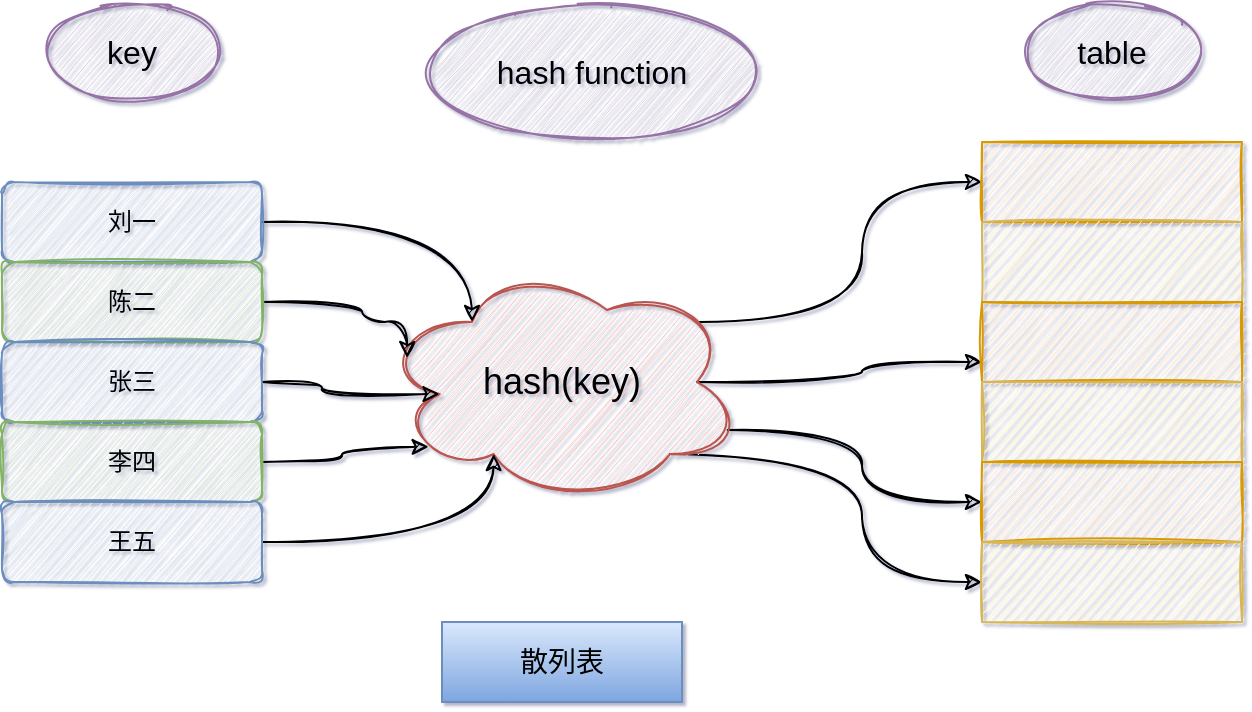 <mxfile version="13.7.9" type="device" pages="5"><diagram id="0labZE-Xxbq1f5hoGMUx" name="HashTable"><mxGraphModel dx="1422" dy="822" grid="1" gridSize="10" guides="1" tooltips="1" connect="1" arrows="1" fold="1" page="1" pageScale="1" pageWidth="1100" pageHeight="1700" math="0" shadow="1"><root><mxCell id="0"/><mxCell id="1" parent="0"/><mxCell id="xA1-h6cqUALZvZBokOQp-12" style="edgeStyle=orthogonalEdgeStyle;sketch=1;orthogonalLoop=1;jettySize=auto;html=1;exitX=0.88;exitY=0.25;exitDx=0;exitDy=0;exitPerimeter=0;entryX=0;entryY=0.5;entryDx=0;entryDy=0;jumpStyle=none;curved=1;" parent="1" source="xA1-h6cqUALZvZBokOQp-1" target="xA1-h6cqUALZvZBokOQp-6" edge="1"><mxGeometry relative="1" as="geometry"/></mxCell><mxCell id="xA1-h6cqUALZvZBokOQp-13" style="edgeStyle=orthogonalEdgeStyle;curved=1;sketch=1;jumpStyle=none;orthogonalLoop=1;jettySize=auto;html=1;exitX=0.875;exitY=0.5;exitDx=0;exitDy=0;exitPerimeter=0;entryX=0;entryY=0.75;entryDx=0;entryDy=0;" parent="1" source="xA1-h6cqUALZvZBokOQp-1" target="xA1-h6cqUALZvZBokOQp-8" edge="1"><mxGeometry relative="1" as="geometry"/></mxCell><mxCell id="xA1-h6cqUALZvZBokOQp-14" style="edgeStyle=orthogonalEdgeStyle;curved=1;sketch=1;jumpStyle=none;orthogonalLoop=1;jettySize=auto;html=1;exitX=0.96;exitY=0.7;exitDx=0;exitDy=0;exitPerimeter=0;" parent="1" source="xA1-h6cqUALZvZBokOQp-1" target="xA1-h6cqUALZvZBokOQp-10" edge="1"><mxGeometry relative="1" as="geometry"/></mxCell><mxCell id="xA1-h6cqUALZvZBokOQp-15" style="edgeStyle=orthogonalEdgeStyle;curved=1;sketch=1;jumpStyle=none;orthogonalLoop=1;jettySize=auto;html=1;exitX=0.8;exitY=0.8;exitDx=0;exitDy=0;exitPerimeter=0;entryX=0;entryY=0.5;entryDx=0;entryDy=0;" parent="1" source="xA1-h6cqUALZvZBokOQp-1" target="xA1-h6cqUALZvZBokOQp-11" edge="1"><mxGeometry relative="1" as="geometry"/></mxCell><mxCell id="xA1-h6cqUALZvZBokOQp-1" value="&lt;font style=&quot;font-size: 18px&quot;&gt;hash(key)&lt;/font&gt;" style="ellipse;shape=cloud;whiteSpace=wrap;html=1;sketch=1;fillColor=#f8cecc;strokeColor=#b85450;" parent="1" vertex="1"><mxGeometry x="480" y="330" width="180" height="120" as="geometry"/></mxCell><mxCell id="xA1-h6cqUALZvZBokOQp-2" value="&lt;font style=&quot;font-size: 16px&quot;&gt;hash function&lt;/font&gt;" style="ellipse;whiteSpace=wrap;html=1;sketch=1;fillColor=#e1d5e7;strokeColor=#9673a6;" parent="1" vertex="1"><mxGeometry x="500" y="200" width="170" height="70" as="geometry"/></mxCell><mxCell id="xA1-h6cqUALZvZBokOQp-3" value="&lt;font style=&quot;font-size: 16px&quot;&gt;key&lt;/font&gt;" style="ellipse;whiteSpace=wrap;html=1;sketch=1;fillColor=#e1d5e7;strokeColor=#9673a6;" parent="1" vertex="1"><mxGeometry x="310" y="200" width="90" height="50" as="geometry"/></mxCell><mxCell id="xA1-h6cqUALZvZBokOQp-4" value="&lt;font style=&quot;font-size: 16px&quot;&gt;table&lt;/font&gt;" style="ellipse;whiteSpace=wrap;html=1;sketch=1;fillColor=#e1d5e7;strokeColor=#9673a6;" parent="1" vertex="1"><mxGeometry x="800" y="200" width="90" height="50" as="geometry"/></mxCell><mxCell id="xA1-h6cqUALZvZBokOQp-6" value="" style="rounded=0;whiteSpace=wrap;html=1;sketch=1;fillColor=#ffe6cc;strokeColor=#d79b00;" parent="1" vertex="1"><mxGeometry x="780" y="270" width="130" height="40" as="geometry"/></mxCell><mxCell id="xA1-h6cqUALZvZBokOQp-7" value="" style="rounded=0;whiteSpace=wrap;html=1;sketch=1;fillColor=#fff2cc;strokeColor=#d6b656;" parent="1" vertex="1"><mxGeometry x="780" y="310" width="130" height="40" as="geometry"/></mxCell><mxCell id="xA1-h6cqUALZvZBokOQp-8" value="" style="rounded=0;whiteSpace=wrap;html=1;sketch=1;fillColor=#ffe6cc;strokeColor=#d79b00;" parent="1" vertex="1"><mxGeometry x="780" y="350" width="130" height="40" as="geometry"/></mxCell><mxCell id="xA1-h6cqUALZvZBokOQp-9" value="" style="rounded=0;whiteSpace=wrap;html=1;sketch=1;fillColor=#fff2cc;strokeColor=#d6b656;" parent="1" vertex="1"><mxGeometry x="780" y="390" width="130" height="40" as="geometry"/></mxCell><mxCell id="xA1-h6cqUALZvZBokOQp-10" value="" style="rounded=0;whiteSpace=wrap;html=1;sketch=1;fillColor=#ffe6cc;strokeColor=#d79b00;" parent="1" vertex="1"><mxGeometry x="780" y="430" width="130" height="40" as="geometry"/></mxCell><mxCell id="xA1-h6cqUALZvZBokOQp-11" value="" style="rounded=0;whiteSpace=wrap;html=1;sketch=1;fillColor=#fff2cc;strokeColor=#d6b656;" parent="1" vertex="1"><mxGeometry x="780" y="470" width="130" height="40" as="geometry"/></mxCell><mxCell id="xA1-h6cqUALZvZBokOQp-21" style="edgeStyle=orthogonalEdgeStyle;curved=1;sketch=1;jumpStyle=none;orthogonalLoop=1;jettySize=auto;html=1;exitX=1;exitY=0.5;exitDx=0;exitDy=0;entryX=0.25;entryY=0.25;entryDx=0;entryDy=0;entryPerimeter=0;" parent="1" source="xA1-h6cqUALZvZBokOQp-16" target="xA1-h6cqUALZvZBokOQp-1" edge="1"><mxGeometry relative="1" as="geometry"><Array as="points"><mxPoint x="525" y="310"/></Array></mxGeometry></mxCell><mxCell id="xA1-h6cqUALZvZBokOQp-16" value="刘一" style="rounded=1;whiteSpace=wrap;html=1;sketch=1;fillColor=#dae8fc;strokeColor=#6c8ebf;" parent="1" vertex="1"><mxGeometry x="290" y="290" width="130" height="40" as="geometry"/></mxCell><mxCell id="xA1-h6cqUALZvZBokOQp-22" style="edgeStyle=orthogonalEdgeStyle;curved=1;sketch=1;jumpStyle=none;orthogonalLoop=1;jettySize=auto;html=1;exitX=1;exitY=0.5;exitDx=0;exitDy=0;entryX=0.07;entryY=0.4;entryDx=0;entryDy=0;entryPerimeter=0;" parent="1" source="xA1-h6cqUALZvZBokOQp-17" target="xA1-h6cqUALZvZBokOQp-1" edge="1"><mxGeometry relative="1" as="geometry"><Array as="points"><mxPoint x="470" y="350"/><mxPoint x="470" y="360"/><mxPoint x="493" y="360"/></Array></mxGeometry></mxCell><mxCell id="xA1-h6cqUALZvZBokOQp-17" value="陈二" style="rounded=1;whiteSpace=wrap;html=1;sketch=1;fillColor=#d5e8d4;strokeColor=#82b366;" parent="1" vertex="1"><mxGeometry x="290" y="330" width="130" height="40" as="geometry"/></mxCell><mxCell id="xA1-h6cqUALZvZBokOQp-23" style="edgeStyle=orthogonalEdgeStyle;curved=1;sketch=1;jumpStyle=none;orthogonalLoop=1;jettySize=auto;html=1;exitX=1;exitY=0.5;exitDx=0;exitDy=0;entryX=0.16;entryY=0.55;entryDx=0;entryDy=0;entryPerimeter=0;" parent="1" source="xA1-h6cqUALZvZBokOQp-18" target="xA1-h6cqUALZvZBokOQp-1" edge="1"><mxGeometry relative="1" as="geometry"/></mxCell><mxCell id="xA1-h6cqUALZvZBokOQp-18" value="&lt;span&gt;张三&lt;/span&gt;" style="rounded=1;whiteSpace=wrap;html=1;sketch=1;fillColor=#dae8fc;strokeColor=#6c8ebf;" parent="1" vertex="1"><mxGeometry x="290" y="370" width="130" height="40" as="geometry"/></mxCell><mxCell id="xA1-h6cqUALZvZBokOQp-24" style="edgeStyle=orthogonalEdgeStyle;curved=1;sketch=1;jumpStyle=none;orthogonalLoop=1;jettySize=auto;html=1;exitX=1;exitY=0.5;exitDx=0;exitDy=0;entryX=0.13;entryY=0.77;entryDx=0;entryDy=0;entryPerimeter=0;" parent="1" source="xA1-h6cqUALZvZBokOQp-19" target="xA1-h6cqUALZvZBokOQp-1" edge="1"><mxGeometry relative="1" as="geometry"><Array as="points"><mxPoint x="460" y="430"/><mxPoint x="460" y="422"/></Array></mxGeometry></mxCell><mxCell id="xA1-h6cqUALZvZBokOQp-19" value="&lt;span&gt;李四&lt;/span&gt;" style="rounded=1;whiteSpace=wrap;html=1;sketch=1;fillColor=#d5e8d4;strokeColor=#82b366;" parent="1" vertex="1"><mxGeometry x="290" y="410" width="130" height="40" as="geometry"/></mxCell><mxCell id="xA1-h6cqUALZvZBokOQp-25" style="edgeStyle=orthogonalEdgeStyle;sketch=1;jumpStyle=none;orthogonalLoop=1;jettySize=auto;html=1;exitX=1;exitY=0.5;exitDx=0;exitDy=0;entryX=0.31;entryY=0.8;entryDx=0;entryDy=0;entryPerimeter=0;elbow=vertical;curved=1;" parent="1" source="xA1-h6cqUALZvZBokOQp-20" target="xA1-h6cqUALZvZBokOQp-1" edge="1"><mxGeometry relative="1" as="geometry"><Array as="points"><mxPoint x="536" y="470"/></Array></mxGeometry></mxCell><mxCell id="xA1-h6cqUALZvZBokOQp-20" value="王五" style="rounded=1;whiteSpace=wrap;html=1;sketch=1;fillColor=#dae8fc;strokeColor=#6c8ebf;" parent="1" vertex="1"><mxGeometry x="290" y="450" width="130" height="40" as="geometry"/></mxCell><mxCell id="Sxj6EowtCWMv8n9WyZFB-1" value="散列表" style="rounded=0;whiteSpace=wrap;html=1;fontSize=14;fillColor=#dae8fc;strokeColor=#6c8ebf;gradientColor=#7ea6e0;" vertex="1" parent="1"><mxGeometry x="510" y="510" width="120" height="40" as="geometry"/></mxCell></root></mxGraphModel></diagram><diagram id="tZb6OI8hHL-DUcfGnF3w" name="LinearProbing"><mxGraphModel dx="1422" dy="822" grid="1" gridSize="10" guides="1" tooltips="1" connect="1" arrows="1" fold="1" page="1" pageScale="1" pageWidth="1100" pageHeight="1700" math="0" shadow="1"><root><mxCell id="bJefHSfx_3lRIOebBCx4-0"/><mxCell id="bJefHSfx_3lRIOebBCx4-1" parent="bJefHSfx_3lRIOebBCx4-0"/><mxCell id="xAkdrCvDOPFiNd7EI1T8-16" style="edgeStyle=orthogonalEdgeStyle;curved=1;sketch=1;jumpStyle=none;orthogonalLoop=1;jettySize=auto;html=1;exitX=1;exitY=0.5;exitDx=0;exitDy=0;entryX=0.16;entryY=0.55;entryDx=0;entryDy=0;entryPerimeter=0;" parent="bJefHSfx_3lRIOebBCx4-1" source="xAkdrCvDOPFiNd7EI1T8-0" target="xAkdrCvDOPFiNd7EI1T8-1" edge="1"><mxGeometry relative="1" as="geometry"/></mxCell><mxCell id="xAkdrCvDOPFiNd7EI1T8-0" value="&lt;font style=&quot;font-size: 16px&quot;&gt;x&lt;/font&gt;" style="ellipse;whiteSpace=wrap;html=1;sketch=1;fillColor=#f8cecc;strokeColor=#b85450;" parent="bJefHSfx_3lRIOebBCx4-1" vertex="1"><mxGeometry x="150" y="230" width="80" height="50" as="geometry"/></mxCell><mxCell id="xAkdrCvDOPFiNd7EI1T8-26" style="edgeStyle=orthogonalEdgeStyle;curved=1;sketch=1;jumpStyle=none;orthogonalLoop=1;jettySize=auto;html=1;exitX=0.875;exitY=0.5;exitDx=0;exitDy=0;exitPerimeter=0;entryX=0;entryY=0.5;entryDx=0;entryDy=0;" parent="bJefHSfx_3lRIOebBCx4-1" source="xAkdrCvDOPFiNd7EI1T8-1" target="xAkdrCvDOPFiNd7EI1T8-23" edge="1"><mxGeometry relative="1" as="geometry"/></mxCell><mxCell id="xAkdrCvDOPFiNd7EI1T8-1" value="&lt;font style=&quot;font-size: 20px&quot;&gt;hash(key)&lt;/font&gt;" style="ellipse;shape=cloud;whiteSpace=wrap;html=1;sketch=1;fillColor=#e1d5e7;strokeColor=#9673a6;" parent="bJefHSfx_3lRIOebBCx4-1" vertex="1"><mxGeometry x="280" y="195" width="180" height="120" as="geometry"/></mxCell><mxCell id="xAkdrCvDOPFiNd7EI1T8-14" style="edgeStyle=orthogonalEdgeStyle;curved=1;sketch=1;jumpStyle=none;orthogonalLoop=1;jettySize=auto;html=1;exitX=1;exitY=0.5;exitDx=0;exitDy=0;entryX=1;entryY=0.5;entryDx=0;entryDy=0;" parent="bJefHSfx_3lRIOebBCx4-1" source="xAkdrCvDOPFiNd7EI1T8-2" target="xAkdrCvDOPFiNd7EI1T8-3" edge="1"><mxGeometry relative="1" as="geometry"><Array as="points"><mxPoint x="700" y="135"/><mxPoint x="700" y="165"/></Array></mxGeometry></mxCell><mxCell id="xAkdrCvDOPFiNd7EI1T8-2" value="" style="rounded=0;whiteSpace=wrap;html=1;sketch=1;fillColor=#d80073;strokeColor=#A50040;fontColor=#ffffff;" parent="bJefHSfx_3lRIOebBCx4-1" vertex="1"><mxGeometry x="560" y="120" width="120" height="30" as="geometry"/></mxCell><mxCell id="xAkdrCvDOPFiNd7EI1T8-15" style="edgeStyle=orthogonalEdgeStyle;curved=1;sketch=1;jumpStyle=none;orthogonalLoop=1;jettySize=auto;html=1;exitX=1;exitY=0.5;exitDx=0;exitDy=0;entryX=1;entryY=0.5;entryDx=0;entryDy=0;" parent="bJefHSfx_3lRIOebBCx4-1" source="xAkdrCvDOPFiNd7EI1T8-3" target="xAkdrCvDOPFiNd7EI1T8-5" edge="1"><mxGeometry relative="1" as="geometry"><Array as="points"><mxPoint x="700" y="165"/><mxPoint x="700" y="195"/></Array></mxGeometry></mxCell><mxCell id="xAkdrCvDOPFiNd7EI1T8-3" value="" style="rounded=0;whiteSpace=wrap;html=1;sketch=1;fillColor=#d80073;strokeColor=#A50040;fontColor=#ffffff;" parent="bJefHSfx_3lRIOebBCx4-1" vertex="1"><mxGeometry x="560" y="150" width="120" height="30" as="geometry"/></mxCell><mxCell id="xAkdrCvDOPFiNd7EI1T8-4" value="" style="rounded=0;whiteSpace=wrap;html=1;sketch=1;strokeColor=#d6b656;fillColor=#fff2cc;" parent="bJefHSfx_3lRIOebBCx4-1" vertex="1"><mxGeometry x="560" y="270" width="120" height="30" as="geometry"/></mxCell><mxCell id="xAkdrCvDOPFiNd7EI1T8-5" value="&lt;font style=&quot;font-size: 16px&quot;&gt;x&lt;/font&gt;" style="rounded=0;whiteSpace=wrap;html=1;sketch=1;strokeColor=#d6b656;fillColor=#fff2cc;" parent="bJefHSfx_3lRIOebBCx4-1" vertex="1"><mxGeometry x="560" y="180" width="120" height="30" as="geometry"/></mxCell><mxCell id="xAkdrCvDOPFiNd7EI1T8-6" value="" style="rounded=0;whiteSpace=wrap;html=1;sketch=1;strokeColor=#d6b656;fillColor=#fff2cc;" parent="bJefHSfx_3lRIOebBCx4-1" vertex="1"><mxGeometry x="560" y="210" width="120" height="30" as="geometry"/></mxCell><mxCell id="xAkdrCvDOPFiNd7EI1T8-7" value="" style="rounded=0;whiteSpace=wrap;html=1;sketch=1;fillColor=#d80073;strokeColor=#A50040;fontColor=#ffffff;" parent="bJefHSfx_3lRIOebBCx4-1" vertex="1"><mxGeometry x="560" y="240" width="120" height="30" as="geometry"/></mxCell><mxCell id="xAkdrCvDOPFiNd7EI1T8-8" value="" style="rounded=0;whiteSpace=wrap;html=1;sketch=1;strokeColor=#d6b656;fillColor=#fff2cc;" parent="bJefHSfx_3lRIOebBCx4-1" vertex="1"><mxGeometry x="560" y="300" width="120" height="30" as="geometry"/></mxCell><mxCell id="xAkdrCvDOPFiNd7EI1T8-12" style="edgeStyle=orthogonalEdgeStyle;curved=1;sketch=1;jumpStyle=none;orthogonalLoop=1;jettySize=auto;html=1;exitX=1;exitY=0.5;exitDx=0;exitDy=0;entryX=1;entryY=0.5;entryDx=0;entryDy=0;" parent="bJefHSfx_3lRIOebBCx4-1" source="xAkdrCvDOPFiNd7EI1T8-9" target="xAkdrCvDOPFiNd7EI1T8-10" edge="1"><mxGeometry relative="1" as="geometry"><mxPoint x="700" y="380" as="targetPoint"/><Array as="points"><mxPoint x="710" y="345"/><mxPoint x="710" y="375"/></Array></mxGeometry></mxCell><mxCell id="xAkdrCvDOPFiNd7EI1T8-9" value="" style="rounded=0;whiteSpace=wrap;html=1;sketch=1;fillColor=#d80073;strokeColor=#A50040;fontColor=#ffffff;" parent="bJefHSfx_3lRIOebBCx4-1" vertex="1"><mxGeometry x="560" y="330" width="120" height="30" as="geometry"/></mxCell><mxCell id="xAkdrCvDOPFiNd7EI1T8-13" style="edgeStyle=orthogonalEdgeStyle;curved=1;sketch=1;jumpStyle=none;orthogonalLoop=1;jettySize=auto;html=1;exitX=1;exitY=0.75;exitDx=0;exitDy=0;entryX=1;entryY=0.25;entryDx=0;entryDy=0;" parent="bJefHSfx_3lRIOebBCx4-1" source="xAkdrCvDOPFiNd7EI1T8-10" target="xAkdrCvDOPFiNd7EI1T8-2" edge="1"><mxGeometry relative="1" as="geometry"><Array as="points"><mxPoint x="750" y="383"/><mxPoint x="750" y="128"/></Array></mxGeometry></mxCell><mxCell id="xAkdrCvDOPFiNd7EI1T8-10" value="" style="rounded=0;whiteSpace=wrap;html=1;sketch=1;fillColor=#d80073;strokeColor=#A50040;fontColor=#ffffff;" parent="bJefHSfx_3lRIOebBCx4-1" vertex="1"><mxGeometry x="560" y="360" width="120" height="30" as="geometry"/></mxCell><mxCell id="xAkdrCvDOPFiNd7EI1T8-17" value="0" style="rounded=0;whiteSpace=wrap;html=1;sketch=1;fillColor=#f5f5f5;strokeColor=#666666;fontColor=#333333;" parent="bJefHSfx_3lRIOebBCx4-1" vertex="1"><mxGeometry x="530" y="120" width="30" height="30" as="geometry"/></mxCell><mxCell id="xAkdrCvDOPFiNd7EI1T8-18" value="1" style="rounded=0;whiteSpace=wrap;html=1;sketch=1;fillColor=#f5f5f5;strokeColor=#666666;fontColor=#333333;" parent="bJefHSfx_3lRIOebBCx4-1" vertex="1"><mxGeometry x="530" y="150" width="30" height="30" as="geometry"/></mxCell><mxCell id="xAkdrCvDOPFiNd7EI1T8-19" value="3" style="rounded=0;whiteSpace=wrap;html=1;sketch=1;fillColor=#f5f5f5;strokeColor=#666666;fontColor=#333333;" parent="bJefHSfx_3lRIOebBCx4-1" vertex="1"><mxGeometry x="530" y="210" width="30" height="30" as="geometry"/></mxCell><mxCell id="xAkdrCvDOPFiNd7EI1T8-20" value="2" style="rounded=0;whiteSpace=wrap;html=1;sketch=1;fillColor=#f5f5f5;strokeColor=#666666;fontColor=#333333;" parent="bJefHSfx_3lRIOebBCx4-1" vertex="1"><mxGeometry x="530" y="180" width="30" height="30" as="geometry"/></mxCell><mxCell id="xAkdrCvDOPFiNd7EI1T8-21" value="4" style="rounded=0;whiteSpace=wrap;html=1;sketch=1;fillColor=#f5f5f5;strokeColor=#666666;fontColor=#333333;" parent="bJefHSfx_3lRIOebBCx4-1" vertex="1"><mxGeometry x="530" y="240" width="30" height="30" as="geometry"/></mxCell><mxCell id="xAkdrCvDOPFiNd7EI1T8-22" value="5" style="rounded=0;whiteSpace=wrap;html=1;sketch=1;fillColor=#f5f5f5;strokeColor=#666666;fontColor=#333333;" parent="bJefHSfx_3lRIOebBCx4-1" vertex="1"><mxGeometry x="530" y="270" width="30" height="30" as="geometry"/></mxCell><mxCell id="xAkdrCvDOPFiNd7EI1T8-23" value="7" style="rounded=0;whiteSpace=wrap;html=1;sketch=1;fillColor=#f5f5f5;strokeColor=#666666;fontColor=#333333;" parent="bJefHSfx_3lRIOebBCx4-1" vertex="1"><mxGeometry x="530" y="330" width="30" height="30" as="geometry"/></mxCell><mxCell id="xAkdrCvDOPFiNd7EI1T8-24" value="6" style="rounded=0;whiteSpace=wrap;html=1;sketch=1;fillColor=#f5f5f5;strokeColor=#666666;fontColor=#333333;" parent="bJefHSfx_3lRIOebBCx4-1" vertex="1"><mxGeometry x="530" y="300" width="30" height="30" as="geometry"/></mxCell><mxCell id="xAkdrCvDOPFiNd7EI1T8-25" value="8" style="rounded=0;whiteSpace=wrap;html=1;sketch=1;fillColor=#f5f5f5;strokeColor=#666666;fontColor=#333333;" parent="bJefHSfx_3lRIOebBCx4-1" vertex="1"><mxGeometry x="530" y="360" width="30" height="30" as="geometry"/></mxCell><mxCell id="zfKHQgbVBXwmBCSM93-i-0" value="线性探查法" style="rounded=0;whiteSpace=wrap;html=1;fontSize=14;fillColor=#dae8fc;strokeColor=#6c8ebf;gradientColor=#7ea6e0;" vertex="1" parent="bJefHSfx_3lRIOebBCx4-1"><mxGeometry x="490" y="400" width="120" height="40" as="geometry"/></mxCell></root></mxGraphModel></diagram><diagram id="YBpTLK1f83ic_jL24gfP" name="LinkedListMethod"><mxGraphModel dx="1422" dy="822" grid="1" gridSize="10" guides="1" tooltips="1" connect="1" arrows="1" fold="1" page="1" pageScale="1" pageWidth="1100" pageHeight="1700" math="0" shadow="1"><root><mxCell id="-sZiSZaJjtf_qP_fDtAy-0"/><mxCell id="-sZiSZaJjtf_qP_fDtAy-1" parent="-sZiSZaJjtf_qP_fDtAy-0"/><mxCell id="OqDQzikgAOEgqxeKUZul-26" style="edgeStyle=orthogonalEdgeStyle;curved=1;sketch=1;jumpStyle=none;orthogonalLoop=1;jettySize=auto;html=1;exitX=0.88;exitY=0.25;exitDx=0;exitDy=0;exitPerimeter=0;entryX=0;entryY=0.5;entryDx=0;entryDy=0;" parent="-sZiSZaJjtf_qP_fDtAy-1" source="OqDQzikgAOEgqxeKUZul-3" target="OqDQzikgAOEgqxeKUZul-5" edge="1"><mxGeometry relative="1" as="geometry"><mxPoint x="530" y="165" as="targetPoint"/></mxGeometry></mxCell><mxCell id="OqDQzikgAOEgqxeKUZul-27" style="edgeStyle=orthogonalEdgeStyle;curved=1;sketch=1;jumpStyle=none;orthogonalLoop=1;jettySize=auto;html=1;exitX=0.875;exitY=0.5;exitDx=0;exitDy=0;exitPerimeter=0;" parent="-sZiSZaJjtf_qP_fDtAy-1" source="OqDQzikgAOEgqxeKUZul-3" target="OqDQzikgAOEgqxeKUZul-11" edge="1"><mxGeometry relative="1" as="geometry"><mxPoint x="530" y="255" as="targetPoint"/></mxGeometry></mxCell><mxCell id="OqDQzikgAOEgqxeKUZul-28" style="edgeStyle=orthogonalEdgeStyle;curved=1;sketch=1;jumpStyle=none;orthogonalLoop=1;jettySize=auto;html=1;exitX=0.96;exitY=0.7;exitDx=0;exitDy=0;exitPerimeter=0;entryX=0;entryY=0.5;entryDx=0;entryDy=0;" parent="-sZiSZaJjtf_qP_fDtAy-1" source="OqDQzikgAOEgqxeKUZul-3" target="OqDQzikgAOEgqxeKUZul-12" edge="1"><mxGeometry relative="1" as="geometry"><mxPoint x="530" y="315" as="targetPoint"/></mxGeometry></mxCell><mxCell id="OqDQzikgAOEgqxeKUZul-29" style="edgeStyle=orthogonalEdgeStyle;curved=1;sketch=1;jumpStyle=none;orthogonalLoop=1;jettySize=auto;html=1;exitX=0.8;exitY=0.8;exitDx=0;exitDy=0;exitPerimeter=0;entryX=0;entryY=0.5;entryDx=0;entryDy=0;" parent="-sZiSZaJjtf_qP_fDtAy-1" source="OqDQzikgAOEgqxeKUZul-3" target="OqDQzikgAOEgqxeKUZul-16" edge="1"><mxGeometry relative="1" as="geometry"><mxPoint x="530" y="375" as="targetPoint"/></mxGeometry></mxCell><mxCell id="OqDQzikgAOEgqxeKUZul-3" value="&lt;font style=&quot;font-size: 20px&quot;&gt;hash(key)&lt;/font&gt;" style="ellipse;shape=cloud;whiteSpace=wrap;html=1;sketch=1;fillColor=#e1d5e7;strokeColor=#9673a6;" parent="-sZiSZaJjtf_qP_fDtAy-1" vertex="1"><mxGeometry x="310" y="195" width="180" height="120" as="geometry"/></mxCell><mxCell id="OqDQzikgAOEgqxeKUZul-36" style="edgeStyle=orthogonalEdgeStyle;curved=1;sketch=1;jumpStyle=none;orthogonalLoop=1;jettySize=auto;html=1;exitX=1;exitY=0.5;exitDx=0;exitDy=0;entryX=0;entryY=0.5;entryDx=0;entryDy=0;" parent="-sZiSZaJjtf_qP_fDtAy-1" source="OqDQzikgAOEgqxeKUZul-5" target="OqDQzikgAOEgqxeKUZul-30" edge="1"><mxGeometry relative="1" as="geometry"/></mxCell><mxCell id="OqDQzikgAOEgqxeKUZul-5" value="" style="rounded=0;whiteSpace=wrap;html=1;sketch=1;fillColor=#fff2cc;strokeColor=#d6b656;" parent="-sZiSZaJjtf_qP_fDtAy-1" vertex="1"><mxGeometry x="560" y="120" width="120" height="30" as="geometry"/></mxCell><mxCell id="OqDQzikgAOEgqxeKUZul-7" value="" style="rounded=0;whiteSpace=wrap;html=1;sketch=1;fillColor=#fff2cc;strokeColor=#d6b656;" parent="-sZiSZaJjtf_qP_fDtAy-1" vertex="1"><mxGeometry x="560" y="150" width="120" height="30" as="geometry"/></mxCell><mxCell id="OqDQzikgAOEgqxeKUZul-8" value="" style="rounded=0;whiteSpace=wrap;html=1;sketch=1;strokeColor=#d6b656;fillColor=#fff2cc;" parent="-sZiSZaJjtf_qP_fDtAy-1" vertex="1"><mxGeometry x="560" y="270" width="120" height="30" as="geometry"/></mxCell><mxCell id="OqDQzikgAOEgqxeKUZul-9" value="" style="rounded=0;whiteSpace=wrap;html=1;sketch=1;strokeColor=#d6b656;fillColor=#fff2cc;" parent="-sZiSZaJjtf_qP_fDtAy-1" vertex="1"><mxGeometry x="560" y="180" width="120" height="30" as="geometry"/></mxCell><mxCell id="OqDQzikgAOEgqxeKUZul-10" value="" style="rounded=0;whiteSpace=wrap;html=1;sketch=1;strokeColor=#d6b656;fillColor=#fff2cc;" parent="-sZiSZaJjtf_qP_fDtAy-1" vertex="1"><mxGeometry x="560" y="210" width="120" height="30" as="geometry"/></mxCell><mxCell id="OqDQzikgAOEgqxeKUZul-11" value="" style="rounded=0;whiteSpace=wrap;html=1;sketch=1;fillColor=#fff2cc;strokeColor=#d6b656;" parent="-sZiSZaJjtf_qP_fDtAy-1" vertex="1"><mxGeometry x="560" y="240" width="120" height="30" as="geometry"/></mxCell><mxCell id="OqDQzikgAOEgqxeKUZul-12" value="" style="rounded=0;whiteSpace=wrap;html=1;sketch=1;strokeColor=#d6b656;fillColor=#fff2cc;" parent="-sZiSZaJjtf_qP_fDtAy-1" vertex="1"><mxGeometry x="560" y="300" width="120" height="30" as="geometry"/></mxCell><mxCell id="OqDQzikgAOEgqxeKUZul-14" value="" style="rounded=0;whiteSpace=wrap;html=1;sketch=1;fillColor=#fff2cc;strokeColor=#d6b656;" parent="-sZiSZaJjtf_qP_fDtAy-1" vertex="1"><mxGeometry x="560" y="330" width="120" height="30" as="geometry"/></mxCell><mxCell id="OqDQzikgAOEgqxeKUZul-16" value="" style="rounded=0;whiteSpace=wrap;html=1;sketch=1;fillColor=#fff2cc;strokeColor=#d6b656;" parent="-sZiSZaJjtf_qP_fDtAy-1" vertex="1"><mxGeometry x="560" y="360" width="120" height="30" as="geometry"/></mxCell><mxCell id="OqDQzikgAOEgqxeKUZul-30" value="" style="rounded=0;whiteSpace=wrap;html=1;sketch=1;fillColor=#dae8fc;strokeColor=#6c8ebf;" parent="-sZiSZaJjtf_qP_fDtAy-1" vertex="1"><mxGeometry x="730" y="120" width="30" height="30" as="geometry"/></mxCell><mxCell id="OqDQzikgAOEgqxeKUZul-37" style="edgeStyle=orthogonalEdgeStyle;curved=1;sketch=1;jumpStyle=none;orthogonalLoop=1;jettySize=auto;html=1;exitX=1;exitY=0.5;exitDx=0;exitDy=0;entryX=0;entryY=0.5;entryDx=0;entryDy=0;" parent="-sZiSZaJjtf_qP_fDtAy-1" source="OqDQzikgAOEgqxeKUZul-31" target="OqDQzikgAOEgqxeKUZul-32" edge="1"><mxGeometry relative="1" as="geometry"/></mxCell><mxCell id="OqDQzikgAOEgqxeKUZul-31" value="" style="rounded=0;whiteSpace=wrap;html=1;sketch=1;fillColor=#d5e8d4;strokeColor=#82b366;" parent="-sZiSZaJjtf_qP_fDtAy-1" vertex="1"><mxGeometry x="760" y="120" width="30" height="30" as="geometry"/></mxCell><mxCell id="OqDQzikgAOEgqxeKUZul-32" value="" style="rounded=0;whiteSpace=wrap;html=1;sketch=1;fontStyle=1;fillColor=#dae8fc;strokeColor=#6c8ebf;" parent="-sZiSZaJjtf_qP_fDtAy-1" vertex="1"><mxGeometry x="820" y="120" width="30" height="30" as="geometry"/></mxCell><mxCell id="OqDQzikgAOEgqxeKUZul-38" style="edgeStyle=orthogonalEdgeStyle;curved=1;sketch=1;jumpStyle=none;orthogonalLoop=1;jettySize=auto;html=1;exitX=1;exitY=0.5;exitDx=0;exitDy=0;entryX=0;entryY=0.5;entryDx=0;entryDy=0;" parent="-sZiSZaJjtf_qP_fDtAy-1" source="OqDQzikgAOEgqxeKUZul-33" target="OqDQzikgAOEgqxeKUZul-34" edge="1"><mxGeometry relative="1" as="geometry"/></mxCell><mxCell id="OqDQzikgAOEgqxeKUZul-33" value="" style="rounded=0;whiteSpace=wrap;html=1;sketch=1;fontStyle=1;fillColor=#d5e8d4;strokeColor=#82b366;" parent="-sZiSZaJjtf_qP_fDtAy-1" vertex="1"><mxGeometry x="850" y="120" width="30" height="30" as="geometry"/></mxCell><mxCell id="OqDQzikgAOEgqxeKUZul-34" value="" style="rounded=0;whiteSpace=wrap;html=1;sketch=1;fontStyle=1;fillColor=#dae8fc;strokeColor=#6c8ebf;" parent="-sZiSZaJjtf_qP_fDtAy-1" vertex="1"><mxGeometry x="910" y="120" width="30" height="30" as="geometry"/></mxCell><mxCell id="OqDQzikgAOEgqxeKUZul-35" value="" style="rounded=0;whiteSpace=wrap;html=1;sketch=1;fontStyle=1;fillColor=#d5e8d4;strokeColor=#82b366;" parent="-sZiSZaJjtf_qP_fDtAy-1" vertex="1"><mxGeometry x="940" y="120" width="30" height="30" as="geometry"/></mxCell><mxCell id="OqDQzikgAOEgqxeKUZul-39" style="edgeStyle=orthogonalEdgeStyle;curved=1;sketch=1;jumpStyle=none;orthogonalLoop=1;jettySize=auto;html=1;exitX=1;exitY=0.5;exitDx=0;exitDy=0;entryX=0;entryY=0.5;entryDx=0;entryDy=0;" parent="-sZiSZaJjtf_qP_fDtAy-1" source="OqDQzikgAOEgqxeKUZul-9" target="OqDQzikgAOEgqxeKUZul-40" edge="1"><mxGeometry relative="1" as="geometry"><mxPoint x="680" y="195" as="sourcePoint"/></mxGeometry></mxCell><mxCell id="OqDQzikgAOEgqxeKUZul-40" value="" style="rounded=0;whiteSpace=wrap;html=1;sketch=1;fillColor=#dae8fc;strokeColor=#6c8ebf;" parent="-sZiSZaJjtf_qP_fDtAy-1" vertex="1"><mxGeometry x="730" y="180" width="30" height="30" as="geometry"/></mxCell><mxCell id="OqDQzikgAOEgqxeKUZul-41" style="edgeStyle=orthogonalEdgeStyle;curved=1;sketch=1;jumpStyle=none;orthogonalLoop=1;jettySize=auto;html=1;exitX=1;exitY=0.5;exitDx=0;exitDy=0;entryX=0;entryY=0.5;entryDx=0;entryDy=0;" parent="-sZiSZaJjtf_qP_fDtAy-1" source="OqDQzikgAOEgqxeKUZul-42" target="OqDQzikgAOEgqxeKUZul-43" edge="1"><mxGeometry relative="1" as="geometry"/></mxCell><mxCell id="OqDQzikgAOEgqxeKUZul-42" value="" style="rounded=0;whiteSpace=wrap;html=1;sketch=1;fillColor=#d5e8d4;strokeColor=#82b366;" parent="-sZiSZaJjtf_qP_fDtAy-1" vertex="1"><mxGeometry x="760" y="180" width="30" height="30" as="geometry"/></mxCell><mxCell id="OqDQzikgAOEgqxeKUZul-43" value="" style="rounded=0;whiteSpace=wrap;html=1;sketch=1;fontStyle=1;fillColor=#dae8fc;strokeColor=#6c8ebf;" parent="-sZiSZaJjtf_qP_fDtAy-1" vertex="1"><mxGeometry x="820" y="180" width="30" height="30" as="geometry"/></mxCell><mxCell id="OqDQzikgAOEgqxeKUZul-44" value="" style="rounded=0;whiteSpace=wrap;html=1;sketch=1;fontStyle=1;fillColor=#d5e8d4;strokeColor=#82b366;" parent="-sZiSZaJjtf_qP_fDtAy-1" vertex="1"><mxGeometry x="850" y="180" width="30" height="30" as="geometry"/></mxCell><mxCell id="OqDQzikgAOEgqxeKUZul-45" style="edgeStyle=orthogonalEdgeStyle;curved=1;sketch=1;jumpStyle=none;orthogonalLoop=1;jettySize=auto;html=1;exitX=1;exitY=0.5;exitDx=0;exitDy=0;entryX=0;entryY=0.5;entryDx=0;entryDy=0;" parent="-sZiSZaJjtf_qP_fDtAy-1" target="OqDQzikgAOEgqxeKUZul-46" edge="1"><mxGeometry relative="1" as="geometry"><mxPoint x="680" y="315" as="sourcePoint"/></mxGeometry></mxCell><mxCell id="OqDQzikgAOEgqxeKUZul-46" value="" style="rounded=0;whiteSpace=wrap;html=1;sketch=1;fillColor=#dae8fc;strokeColor=#6c8ebf;" parent="-sZiSZaJjtf_qP_fDtAy-1" vertex="1"><mxGeometry x="730" y="300" width="30" height="30" as="geometry"/></mxCell><mxCell id="OqDQzikgAOEgqxeKUZul-47" style="edgeStyle=orthogonalEdgeStyle;curved=1;sketch=1;jumpStyle=none;orthogonalLoop=1;jettySize=auto;html=1;exitX=1;exitY=0.5;exitDx=0;exitDy=0;entryX=0;entryY=0.5;entryDx=0;entryDy=0;" parent="-sZiSZaJjtf_qP_fDtAy-1" source="OqDQzikgAOEgqxeKUZul-48" target="OqDQzikgAOEgqxeKUZul-49" edge="1"><mxGeometry relative="1" as="geometry"/></mxCell><mxCell id="OqDQzikgAOEgqxeKUZul-48" value="" style="rounded=0;whiteSpace=wrap;html=1;sketch=1;fillColor=#d5e8d4;strokeColor=#82b366;" parent="-sZiSZaJjtf_qP_fDtAy-1" vertex="1"><mxGeometry x="760" y="300" width="30" height="30" as="geometry"/></mxCell><mxCell id="OqDQzikgAOEgqxeKUZul-49" value="" style="rounded=0;whiteSpace=wrap;html=1;sketch=1;fontStyle=1;fillColor=#dae8fc;strokeColor=#6c8ebf;" parent="-sZiSZaJjtf_qP_fDtAy-1" vertex="1"><mxGeometry x="820" y="300" width="30" height="30" as="geometry"/></mxCell><mxCell id="OqDQzikgAOEgqxeKUZul-50" value="" style="rounded=0;whiteSpace=wrap;html=1;sketch=1;fontStyle=1;fillColor=#d5e8d4;strokeColor=#82b366;" parent="-sZiSZaJjtf_qP_fDtAy-1" vertex="1"><mxGeometry x="850" y="300" width="30" height="30" as="geometry"/></mxCell><mxCell id="OqDQzikgAOEgqxeKUZul-51" style="edgeStyle=orthogonalEdgeStyle;curved=1;sketch=1;jumpStyle=none;orthogonalLoop=1;jettySize=auto;html=1;exitX=1;exitY=0.5;exitDx=0;exitDy=0;entryX=0;entryY=0.5;entryDx=0;entryDy=0;" parent="-sZiSZaJjtf_qP_fDtAy-1" target="OqDQzikgAOEgqxeKUZul-52" edge="1"><mxGeometry relative="1" as="geometry"><mxPoint x="680" y="255" as="sourcePoint"/></mxGeometry></mxCell><mxCell id="OqDQzikgAOEgqxeKUZul-52" value="" style="rounded=0;whiteSpace=wrap;html=1;sketch=1;fillColor=#dae8fc;strokeColor=#6c8ebf;" parent="-sZiSZaJjtf_qP_fDtAy-1" vertex="1"><mxGeometry x="730" y="240" width="30" height="30" as="geometry"/></mxCell><mxCell id="OqDQzikgAOEgqxeKUZul-53" value="" style="rounded=0;whiteSpace=wrap;html=1;sketch=1;fillColor=#d5e8d4;strokeColor=#82b366;" parent="-sZiSZaJjtf_qP_fDtAy-1" vertex="1"><mxGeometry x="760" y="240" width="30" height="30" as="geometry"/></mxCell><mxCell id="OqDQzikgAOEgqxeKUZul-54" value="&lt;font style=&quot;font-size: 16px&quot; face=&quot;Tahoma&quot;&gt;桶（bucket）or 槽（slot）&lt;/font&gt;" style="text;html=1;strokeColor=none;fillColor=none;align=center;verticalAlign=middle;whiteSpace=wrap;rounded=0;sketch=1;fontStyle=1" parent="-sZiSZaJjtf_qP_fDtAy-1" vertex="1"><mxGeometry x="530" y="400" width="230" height="40" as="geometry"/></mxCell><mxCell id="fMcEBYsVYr2H1ZVmPgsR-0" value="链表法" style="rounded=0;whiteSpace=wrap;html=1;fontSize=14;fillColor=#dae8fc;strokeColor=#6c8ebf;gradientColor=#7ea6e0;" vertex="1" parent="-sZiSZaJjtf_qP_fDtAy-1"><mxGeometry x="570" y="440" width="120" height="40" as="geometry"/></mxCell></root></mxGraphModel></diagram><diagram id="2WSsJD--b9QVsaCbZB8K" name="BasicDynamicExpansion"><mxGraphModel dx="1422" dy="822" grid="1" gridSize="10" guides="1" tooltips="1" connect="1" arrows="1" fold="1" page="1" pageScale="1" pageWidth="1100" pageHeight="1700" math="0" shadow="0"><root><mxCell id="dhBJi9niIKFs636EpocT-0"/><mxCell id="dhBJi9niIKFs636EpocT-1" parent="dhBJi9niIKFs636EpocT-0"/><mxCell id="RFZ7ANqaUMFwEWUkvmMa-2" value="" style="rounded=0;whiteSpace=wrap;html=1;strokeColor=#d6b656;fillColor=#fff2cc;sketch=1;shadow=1;" parent="dhBJi9niIKFs636EpocT-1" vertex="1"><mxGeometry x="220" y="420" width="120" height="30" as="geometry"/></mxCell><mxCell id="RFZ7ANqaUMFwEWUkvmMa-27" style="edgeStyle=orthogonalEdgeStyle;orthogonalLoop=1;jettySize=auto;html=1;exitX=1;exitY=0.5;exitDx=0;exitDy=0;entryX=0;entryY=0.5;entryDx=0;entryDy=0;curved=1;sketch=1;shadow=1;" parent="dhBJi9niIKFs636EpocT-1" source="RFZ7ANqaUMFwEWUkvmMa-4" target="RFZ7ANqaUMFwEWUkvmMa-16" edge="1"><mxGeometry relative="1" as="geometry"/></mxCell><mxCell id="RFZ7ANqaUMFwEWUkvmMa-4" value="21" style="rounded=0;whiteSpace=wrap;html=1;strokeColor=#d6b656;fillColor=#fff2cc;sketch=1;shadow=1;" parent="dhBJi9niIKFs636EpocT-1" vertex="1"><mxGeometry x="220" y="360" width="120" height="30" as="geometry"/></mxCell><mxCell id="RFZ7ANqaUMFwEWUkvmMa-5" value="" style="rounded=0;whiteSpace=wrap;html=1;fillColor=#fff2cc;strokeColor=#d6b656;sketch=1;shadow=1;" parent="dhBJi9niIKFs636EpocT-1" vertex="1"><mxGeometry x="220" y="390" width="120" height="30" as="geometry"/></mxCell><mxCell id="RFZ7ANqaUMFwEWUkvmMa-6" value="" style="rounded=0;whiteSpace=wrap;html=1;strokeColor=#d6b656;fillColor=#fff2cc;sketch=1;shadow=1;" parent="dhBJi9niIKFs636EpocT-1" vertex="1"><mxGeometry x="220" y="450" width="120" height="30" as="geometry"/></mxCell><mxCell id="RFZ7ANqaUMFwEWUkvmMa-28" style="edgeStyle=orthogonalEdgeStyle;curved=1;orthogonalLoop=1;jettySize=auto;html=1;exitX=1;exitY=0.5;exitDx=0;exitDy=0;entryX=0;entryY=0.5;entryDx=0;entryDy=0;sketch=1;shadow=1;" parent="dhBJi9niIKFs636EpocT-1" source="RFZ7ANqaUMFwEWUkvmMa-7" target="RFZ7ANqaUMFwEWUkvmMa-10" edge="1"><mxGeometry relative="1" as="geometry"><Array as="points"><mxPoint x="390" y="495"/><mxPoint x="390" y="315"/></Array></mxGeometry></mxCell><mxCell id="RFZ7ANqaUMFwEWUkvmMa-7" value="55" style="rounded=0;whiteSpace=wrap;html=1;fillColor=#fff2cc;strokeColor=#d6b656;sketch=1;shadow=1;" parent="dhBJi9niIKFs636EpocT-1" vertex="1"><mxGeometry x="220" y="480" width="120" height="30" as="geometry"/></mxCell><mxCell id="RFZ7ANqaUMFwEWUkvmMa-8" value="" style="rounded=0;whiteSpace=wrap;html=1;fillColor=#fff2cc;strokeColor=#d6b656;sketch=1;shadow=1;" parent="dhBJi9niIKFs636EpocT-1" vertex="1"><mxGeometry x="220" y="510" width="120" height="30" as="geometry"/></mxCell><mxCell id="RFZ7ANqaUMFwEWUkvmMa-9" value="" style="rounded=0;whiteSpace=wrap;html=1;fillColor=#fff2cc;strokeColor=#d6b656;sketch=1;shadow=1;" parent="dhBJi9niIKFs636EpocT-1" vertex="1"><mxGeometry x="410" y="270" width="120" height="30" as="geometry"/></mxCell><mxCell id="RFZ7ANqaUMFwEWUkvmMa-10" value="55" style="rounded=0;whiteSpace=wrap;html=1;fillColor=#fff2cc;strokeColor=#d6b656;sketch=1;shadow=1;" parent="dhBJi9niIKFs636EpocT-1" vertex="1"><mxGeometry x="410" y="300" width="120" height="30" as="geometry"/></mxCell><mxCell id="RFZ7ANqaUMFwEWUkvmMa-11" value="" style="rounded=0;whiteSpace=wrap;html=1;strokeColor=#d6b656;fillColor=#fff2cc;sketch=1;shadow=1;" parent="dhBJi9niIKFs636EpocT-1" vertex="1"><mxGeometry x="410" y="420" width="120" height="30" as="geometry"/></mxCell><mxCell id="RFZ7ANqaUMFwEWUkvmMa-12" value="" style="rounded=0;whiteSpace=wrap;html=1;strokeColor=#d6b656;fillColor=#fff2cc;sketch=1;shadow=1;" parent="dhBJi9niIKFs636EpocT-1" vertex="1"><mxGeometry x="410" y="330" width="120" height="30" as="geometry"/></mxCell><mxCell id="RFZ7ANqaUMFwEWUkvmMa-13" value="" style="rounded=0;whiteSpace=wrap;html=1;strokeColor=#d6b656;fillColor=#fff2cc;sketch=1;shadow=1;" parent="dhBJi9niIKFs636EpocT-1" vertex="1"><mxGeometry x="410" y="360" width="120" height="30" as="geometry"/></mxCell><mxCell id="RFZ7ANqaUMFwEWUkvmMa-14" value="" style="rounded=0;whiteSpace=wrap;html=1;fillColor=#fff2cc;strokeColor=#d6b656;sketch=1;shadow=1;" parent="dhBJi9niIKFs636EpocT-1" vertex="1"><mxGeometry x="410" y="390" width="120" height="30" as="geometry"/></mxCell><mxCell id="RFZ7ANqaUMFwEWUkvmMa-15" value="" style="rounded=0;whiteSpace=wrap;html=1;strokeColor=#d6b656;fillColor=#fff2cc;sketch=1;shadow=1;" parent="dhBJi9niIKFs636EpocT-1" vertex="1"><mxGeometry x="410" y="450" width="120" height="30" as="geometry"/></mxCell><mxCell id="RFZ7ANqaUMFwEWUkvmMa-16" value="21" style="rounded=0;whiteSpace=wrap;html=1;fillColor=#fff2cc;strokeColor=#d6b656;sketch=1;shadow=1;" parent="dhBJi9niIKFs636EpocT-1" vertex="1"><mxGeometry x="410" y="480" width="120" height="30" as="geometry"/></mxCell><mxCell id="RFZ7ANqaUMFwEWUkvmMa-17" value="" style="rounded=0;whiteSpace=wrap;html=1;fillColor=#fff2cc;strokeColor=#d6b656;sketch=1;shadow=1;" parent="dhBJi9niIKFs636EpocT-1" vertex="1"><mxGeometry x="410" y="510" width="120" height="30" as="geometry"/></mxCell><mxCell id="RFZ7ANqaUMFwEWUkvmMa-24" value="" style="rounded=0;whiteSpace=wrap;html=1;strokeColor=#d6b656;fillColor=#fff2cc;sketch=1;shadow=1;" parent="dhBJi9niIKFs636EpocT-1" vertex="1"><mxGeometry x="410" y="180" width="120" height="30" as="geometry"/></mxCell><mxCell id="RFZ7ANqaUMFwEWUkvmMa-25" value="" style="rounded=0;whiteSpace=wrap;html=1;fillColor=#fff2cc;strokeColor=#d6b656;sketch=1;shadow=1;" parent="dhBJi9niIKFs636EpocT-1" vertex="1"><mxGeometry x="410" y="210" width="120" height="30" as="geometry"/></mxCell><mxCell id="RFZ7ANqaUMFwEWUkvmMa-26" value="" style="rounded=0;whiteSpace=wrap;html=1;fillColor=#fff2cc;strokeColor=#d6b656;sketch=1;shadow=1;" parent="dhBJi9niIKFs636EpocT-1" vertex="1"><mxGeometry x="410" y="240" width="120" height="30" as="geometry"/></mxCell><mxCell id="UdesWoXaJ6g5aKr0wd4n-0" value="基本动态扩容" style="rounded=0;whiteSpace=wrap;html=1;fontSize=14;fillColor=#dae8fc;strokeColor=#6c8ebf;gradientColor=#7ea6e0;" vertex="1" parent="dhBJi9niIKFs636EpocT-1"><mxGeometry x="320" y="560" width="120" height="40" as="geometry"/></mxCell></root></mxGraphModel></diagram><diagram id="fHNcRGcCF2bOnEXmh0La" name="AvoidInefficientExpansion"><mxGraphModel dx="1422" dy="822" grid="1" gridSize="10" guides="1" tooltips="1" connect="1" arrows="1" fold="1" page="1" pageScale="1" pageWidth="1100" pageHeight="1700" math="0" shadow="0"><root><mxCell id="C5hPyRRoBByb4jbrbTWj-0"/><mxCell id="C5hPyRRoBByb4jbrbTWj-1" parent="C5hPyRRoBByb4jbrbTWj-0"/><mxCell id="IgGxbsIzM0pc4Pb83ujH-0" value="33" style="rounded=0;whiteSpace=wrap;html=1;strokeColor=#d6b656;fillColor=#fff2cc;sketch=1;shadow=1;" parent="C5hPyRRoBByb4jbrbTWj-1" vertex="1"><mxGeometry y="410" width="120" height="30" as="geometry"/></mxCell><mxCell id="IgGxbsIzM0pc4Pb83ujH-2" value="21" style="rounded=0;whiteSpace=wrap;html=1;strokeColor=#d6b656;fillColor=#fff2cc;sketch=1;shadow=1;" parent="C5hPyRRoBByb4jbrbTWj-1" vertex="1"><mxGeometry y="350" width="120" height="30" as="geometry"/></mxCell><mxCell id="IgGxbsIzM0pc4Pb83ujH-3" value="" style="rounded=0;whiteSpace=wrap;html=1;fillColor=#fff2cc;strokeColor=#d6b656;sketch=1;shadow=1;" parent="C5hPyRRoBByb4jbrbTWj-1" vertex="1"><mxGeometry y="380" width="120" height="30" as="geometry"/></mxCell><mxCell id="IgGxbsIzM0pc4Pb83ujH-4" value="" style="rounded=0;whiteSpace=wrap;html=1;strokeColor=#d6b656;fillColor=#fff2cc;sketch=1;shadow=1;" parent="C5hPyRRoBByb4jbrbTWj-1" vertex="1"><mxGeometry y="440" width="120" height="30" as="geometry"/></mxCell><mxCell id="IgGxbsIzM0pc4Pb83ujH-6" value="55" style="rounded=0;whiteSpace=wrap;html=1;fillColor=#fff2cc;strokeColor=#d6b656;sketch=1;shadow=1;" parent="C5hPyRRoBByb4jbrbTWj-1" vertex="1"><mxGeometry y="470" width="120" height="30" as="geometry"/></mxCell><mxCell id="IgGxbsIzM0pc4Pb83ujH-7" value="99" style="rounded=0;whiteSpace=wrap;html=1;fillColor=#fff2cc;strokeColor=#d6b656;sketch=1;shadow=1;" parent="C5hPyRRoBByb4jbrbTWj-1" vertex="1"><mxGeometry y="500" width="120" height="30" as="geometry"/></mxCell><mxCell id="IgGxbsIzM0pc4Pb83ujH-8" value="" style="rounded=0;whiteSpace=wrap;html=1;fillColor=#fff2cc;strokeColor=#d6b656;sketch=1;shadow=1;" parent="C5hPyRRoBByb4jbrbTWj-1" vertex="1"><mxGeometry x="190" y="260" width="120" height="30" as="geometry"/></mxCell><mxCell id="IgGxbsIzM0pc4Pb83ujH-9" value="" style="rounded=0;whiteSpace=wrap;html=1;fillColor=#fff2cc;strokeColor=#d6b656;sketch=1;shadow=1;" parent="C5hPyRRoBByb4jbrbTWj-1" vertex="1"><mxGeometry x="190" y="290" width="120" height="30" as="geometry"/></mxCell><mxCell id="IgGxbsIzM0pc4Pb83ujH-10" value="" style="rounded=0;whiteSpace=wrap;html=1;strokeColor=#d6b656;fillColor=#fff2cc;sketch=1;shadow=1;" parent="C5hPyRRoBByb4jbrbTWj-1" vertex="1"><mxGeometry x="190" y="410" width="120" height="30" as="geometry"/></mxCell><mxCell id="IgGxbsIzM0pc4Pb83ujH-11" value="" style="rounded=0;whiteSpace=wrap;html=1;strokeColor=#d6b656;fillColor=#fff2cc;sketch=1;shadow=1;" parent="C5hPyRRoBByb4jbrbTWj-1" vertex="1"><mxGeometry x="190" y="320" width="120" height="30" as="geometry"/></mxCell><mxCell id="IgGxbsIzM0pc4Pb83ujH-12" value="" style="rounded=0;whiteSpace=wrap;html=1;strokeColor=#d6b656;fillColor=#fff2cc;sketch=1;shadow=1;" parent="C5hPyRRoBByb4jbrbTWj-1" vertex="1"><mxGeometry x="190" y="350" width="120" height="30" as="geometry"/></mxCell><mxCell id="IgGxbsIzM0pc4Pb83ujH-13" value="" style="rounded=0;whiteSpace=wrap;html=1;fillColor=#fff2cc;strokeColor=#d6b656;sketch=1;shadow=1;" parent="C5hPyRRoBByb4jbrbTWj-1" vertex="1"><mxGeometry x="190" y="380" width="120" height="30" as="geometry"/></mxCell><mxCell id="IgGxbsIzM0pc4Pb83ujH-14" value="" style="rounded=0;whiteSpace=wrap;html=1;strokeColor=#d6b656;fillColor=#fff2cc;sketch=1;shadow=1;" parent="C5hPyRRoBByb4jbrbTWj-1" vertex="1"><mxGeometry x="190" y="440" width="120" height="30" as="geometry"/></mxCell><mxCell id="IgGxbsIzM0pc4Pb83ujH-15" value="" style="rounded=0;whiteSpace=wrap;html=1;fillColor=#fff2cc;strokeColor=#d6b656;sketch=1;shadow=1;" parent="C5hPyRRoBByb4jbrbTWj-1" vertex="1"><mxGeometry x="190" y="470" width="120" height="30" as="geometry"/></mxCell><mxCell id="IgGxbsIzM0pc4Pb83ujH-16" value="" style="rounded=0;whiteSpace=wrap;html=1;fillColor=#fff2cc;strokeColor=#d6b656;sketch=1;shadow=1;" parent="C5hPyRRoBByb4jbrbTWj-1" vertex="1"><mxGeometry x="190" y="500" width="120" height="30" as="geometry"/></mxCell><mxCell id="IgGxbsIzM0pc4Pb83ujH-17" value="" style="rounded=0;whiteSpace=wrap;html=1;strokeColor=#d6b656;fillColor=#fff2cc;sketch=1;shadow=1;" parent="C5hPyRRoBByb4jbrbTWj-1" vertex="1"><mxGeometry x="190" y="170" width="120" height="30" as="geometry"/></mxCell><mxCell id="IgGxbsIzM0pc4Pb83ujH-18" value="" style="rounded=0;whiteSpace=wrap;html=1;fillColor=#fff2cc;strokeColor=#d6b656;sketch=1;shadow=1;" parent="C5hPyRRoBByb4jbrbTWj-1" vertex="1"><mxGeometry x="190" y="200" width="120" height="30" as="geometry"/></mxCell><mxCell id="IgGxbsIzM0pc4Pb83ujH-19" value="" style="rounded=0;whiteSpace=wrap;html=1;fillColor=#fff2cc;strokeColor=#d6b656;sketch=1;shadow=1;" parent="C5hPyRRoBByb4jbrbTWj-1" vertex="1"><mxGeometry x="190" y="230" width="120" height="30" as="geometry"/></mxCell><mxCell id="IgGxbsIzM0pc4Pb83ujH-20" value="33" style="rounded=0;whiteSpace=wrap;html=1;strokeColor=#d6b656;fillColor=#fff2cc;sketch=1;shadow=1;" parent="C5hPyRRoBByb4jbrbTWj-1" vertex="1"><mxGeometry x="380" y="410" width="120" height="30" as="geometry"/></mxCell><mxCell id="IgGxbsIzM0pc4Pb83ujH-21" value="21" style="rounded=0;whiteSpace=wrap;html=1;strokeColor=#d6b656;fillColor=#fff2cc;sketch=1;shadow=1;" parent="C5hPyRRoBByb4jbrbTWj-1" vertex="1"><mxGeometry x="380" y="350" width="120" height="30" as="geometry"/></mxCell><mxCell id="IgGxbsIzM0pc4Pb83ujH-22" value="" style="rounded=0;whiteSpace=wrap;html=1;fillColor=#fff2cc;strokeColor=#d6b656;sketch=1;shadow=1;" parent="C5hPyRRoBByb4jbrbTWj-1" vertex="1"><mxGeometry x="380" y="380" width="120" height="30" as="geometry"/></mxCell><mxCell id="IgGxbsIzM0pc4Pb83ujH-23" value="" style="rounded=0;whiteSpace=wrap;html=1;strokeColor=#d6b656;fillColor=#fff2cc;sketch=1;shadow=1;" parent="C5hPyRRoBByb4jbrbTWj-1" vertex="1"><mxGeometry x="380" y="440" width="120" height="30" as="geometry"/></mxCell><mxCell id="IgGxbsIzM0pc4Pb83ujH-24" value="55" style="rounded=0;whiteSpace=wrap;html=1;fillColor=#fff2cc;strokeColor=#d6b656;sketch=1;shadow=1;" parent="C5hPyRRoBByb4jbrbTWj-1" vertex="1"><mxGeometry x="380" y="470" width="120" height="30" as="geometry"/></mxCell><mxCell id="IgGxbsIzM0pc4Pb83ujH-25" value="99" style="rounded=0;whiteSpace=wrap;html=1;fillColor=#fff2cc;strokeColor=#d6b656;sketch=1;shadow=1;" parent="C5hPyRRoBByb4jbrbTWj-1" vertex="1"><mxGeometry x="380" y="500" width="120" height="30" as="geometry"/></mxCell><mxCell id="IgGxbsIzM0pc4Pb83ujH-26" value="10" style="rounded=0;whiteSpace=wrap;html=1;fillColor=#fff2cc;strokeColor=#d6b656;sketch=1;shadow=1;" parent="C5hPyRRoBByb4jbrbTWj-1" vertex="1"><mxGeometry x="570" y="260" width="120" height="30" as="geometry"/></mxCell><mxCell id="IgGxbsIzM0pc4Pb83ujH-27" value="" style="rounded=0;whiteSpace=wrap;html=1;fillColor=#fff2cc;strokeColor=#d6b656;sketch=1;shadow=1;" parent="C5hPyRRoBByb4jbrbTWj-1" vertex="1"><mxGeometry x="570" y="290" width="120" height="30" as="geometry"/></mxCell><mxCell id="IgGxbsIzM0pc4Pb83ujH-28" value="" style="rounded=0;whiteSpace=wrap;html=1;strokeColor=#d6b656;fillColor=#fff2cc;sketch=1;shadow=1;" parent="C5hPyRRoBByb4jbrbTWj-1" vertex="1"><mxGeometry x="570" y="410" width="120" height="30" as="geometry"/></mxCell><mxCell id="IgGxbsIzM0pc4Pb83ujH-29" value="" style="rounded=0;whiteSpace=wrap;html=1;strokeColor=#d6b656;fillColor=#fff2cc;sketch=1;shadow=1;" parent="C5hPyRRoBByb4jbrbTWj-1" vertex="1"><mxGeometry x="570" y="320" width="120" height="30" as="geometry"/></mxCell><mxCell id="IgGxbsIzM0pc4Pb83ujH-30" value="21" style="rounded=0;whiteSpace=wrap;html=1;strokeColor=#d6b656;fillColor=#fff2cc;sketch=1;shadow=1;" parent="C5hPyRRoBByb4jbrbTWj-1" vertex="1"><mxGeometry x="570" y="350" width="120" height="30" as="geometry"/></mxCell><mxCell id="IgGxbsIzM0pc4Pb83ujH-31" value="" style="rounded=0;whiteSpace=wrap;html=1;fillColor=#fff2cc;strokeColor=#d6b656;sketch=1;shadow=1;" parent="C5hPyRRoBByb4jbrbTWj-1" vertex="1"><mxGeometry x="570" y="380" width="120" height="30" as="geometry"/></mxCell><mxCell id="IgGxbsIzM0pc4Pb83ujH-32" value="" style="rounded=0;whiteSpace=wrap;html=1;strokeColor=#d6b656;fillColor=#fff2cc;sketch=1;shadow=1;" parent="C5hPyRRoBByb4jbrbTWj-1" vertex="1"><mxGeometry x="570" y="440" width="120" height="30" as="geometry"/></mxCell><mxCell id="IgGxbsIzM0pc4Pb83ujH-33" value="" style="rounded=0;whiteSpace=wrap;html=1;fillColor=#fff2cc;strokeColor=#d6b656;sketch=1;shadow=1;" parent="C5hPyRRoBByb4jbrbTWj-1" vertex="1"><mxGeometry x="570" y="470" width="120" height="30" as="geometry"/></mxCell><mxCell id="IgGxbsIzM0pc4Pb83ujH-34" value="" style="rounded=0;whiteSpace=wrap;html=1;fillColor=#fff2cc;strokeColor=#d6b656;sketch=1;shadow=1;" parent="C5hPyRRoBByb4jbrbTWj-1" vertex="1"><mxGeometry x="570" y="500" width="120" height="30" as="geometry"/></mxCell><mxCell id="IgGxbsIzM0pc4Pb83ujH-35" value="" style="rounded=0;whiteSpace=wrap;html=1;strokeColor=#d6b656;fillColor=#fff2cc;sketch=1;shadow=1;" parent="C5hPyRRoBByb4jbrbTWj-1" vertex="1"><mxGeometry x="570" y="170" width="120" height="30" as="geometry"/></mxCell><mxCell id="IgGxbsIzM0pc4Pb83ujH-36" value="" style="rounded=0;whiteSpace=wrap;html=1;fillColor=#fff2cc;strokeColor=#d6b656;sketch=1;shadow=1;" parent="C5hPyRRoBByb4jbrbTWj-1" vertex="1"><mxGeometry x="570" y="200" width="120" height="30" as="geometry"/></mxCell><mxCell id="IgGxbsIzM0pc4Pb83ujH-37" value="" style="rounded=0;whiteSpace=wrap;html=1;fillColor=#fff2cc;strokeColor=#d6b656;sketch=1;shadow=1;" parent="C5hPyRRoBByb4jbrbTWj-1" vertex="1"><mxGeometry x="570" y="230" width="120" height="30" as="geometry"/></mxCell><mxCell id="IgGxbsIzM0pc4Pb83ujH-38" value="33" style="rounded=0;whiteSpace=wrap;html=1;strokeColor=#d6b656;fillColor=#fff2cc;sketch=1;shadow=1;" parent="C5hPyRRoBByb4jbrbTWj-1" vertex="1"><mxGeometry x="770" y="410" width="120" height="30" as="geometry"/></mxCell><mxCell id="IgGxbsIzM0pc4Pb83ujH-39" value="21" style="rounded=0;whiteSpace=wrap;html=1;strokeColor=#d6b656;fillColor=#fff2cc;sketch=1;shadow=1;" parent="C5hPyRRoBByb4jbrbTWj-1" vertex="1"><mxGeometry x="770" y="350" width="120" height="30" as="geometry"/></mxCell><mxCell id="IgGxbsIzM0pc4Pb83ujH-40" value="" style="rounded=0;whiteSpace=wrap;html=1;fillColor=#fff2cc;strokeColor=#d6b656;sketch=1;shadow=1;" parent="C5hPyRRoBByb4jbrbTWj-1" vertex="1"><mxGeometry x="770" y="380" width="120" height="30" as="geometry"/></mxCell><mxCell id="IgGxbsIzM0pc4Pb83ujH-41" value="" style="rounded=0;whiteSpace=wrap;html=1;strokeColor=#d6b656;fillColor=#fff2cc;sketch=1;shadow=1;" parent="C5hPyRRoBByb4jbrbTWj-1" vertex="1"><mxGeometry x="770" y="440" width="120" height="30" as="geometry"/></mxCell><mxCell id="IgGxbsIzM0pc4Pb83ujH-42" value="55" style="rounded=0;whiteSpace=wrap;html=1;fillColor=#fff2cc;strokeColor=#d6b656;sketch=1;shadow=1;" parent="C5hPyRRoBByb4jbrbTWj-1" vertex="1"><mxGeometry x="770" y="470" width="120" height="30" as="geometry"/></mxCell><mxCell id="IgGxbsIzM0pc4Pb83ujH-43" value="99" style="rounded=0;whiteSpace=wrap;html=1;fillColor=#fff2cc;strokeColor=#d6b656;sketch=1;shadow=1;" parent="C5hPyRRoBByb4jbrbTWj-1" vertex="1"><mxGeometry x="770" y="500" width="120" height="30" as="geometry"/></mxCell><mxCell id="IgGxbsIzM0pc4Pb83ujH-44" value="10" style="rounded=0;whiteSpace=wrap;html=1;fillColor=#fff2cc;strokeColor=#d6b656;sketch=1;shadow=1;" parent="C5hPyRRoBByb4jbrbTWj-1" vertex="1"><mxGeometry x="960" y="260" width="120" height="30" as="geometry"/></mxCell><mxCell id="IgGxbsIzM0pc4Pb83ujH-45" value="" style="rounded=0;whiteSpace=wrap;html=1;fillColor=#fff2cc;strokeColor=#d6b656;sketch=1;shadow=1;" parent="C5hPyRRoBByb4jbrbTWj-1" vertex="1"><mxGeometry x="960" y="290" width="120" height="30" as="geometry"/></mxCell><mxCell id="IgGxbsIzM0pc4Pb83ujH-46" value="33" style="rounded=0;whiteSpace=wrap;html=1;strokeColor=#d6b656;fillColor=#fff2cc;sketch=1;shadow=1;" parent="C5hPyRRoBByb4jbrbTWj-1" vertex="1"><mxGeometry x="960" y="410" width="120" height="30" as="geometry"/></mxCell><mxCell id="IgGxbsIzM0pc4Pb83ujH-47" value="" style="rounded=0;whiteSpace=wrap;html=1;strokeColor=#d6b656;fillColor=#fff2cc;sketch=1;shadow=1;" parent="C5hPyRRoBByb4jbrbTWj-1" vertex="1"><mxGeometry x="960" y="320" width="120" height="30" as="geometry"/></mxCell><mxCell id="IgGxbsIzM0pc4Pb83ujH-48" value="21" style="rounded=0;whiteSpace=wrap;html=1;strokeColor=#d6b656;fillColor=#fff2cc;sketch=1;shadow=1;" parent="C5hPyRRoBByb4jbrbTWj-1" vertex="1"><mxGeometry x="960" y="350" width="120" height="30" as="geometry"/></mxCell><mxCell id="IgGxbsIzM0pc4Pb83ujH-49" value="" style="rounded=0;whiteSpace=wrap;html=1;fillColor=#fff2cc;strokeColor=#d6b656;sketch=1;shadow=1;" parent="C5hPyRRoBByb4jbrbTWj-1" vertex="1"><mxGeometry x="960" y="380" width="120" height="30" as="geometry"/></mxCell><mxCell id="IgGxbsIzM0pc4Pb83ujH-50" value="" style="rounded=0;whiteSpace=wrap;html=1;strokeColor=#d6b656;fillColor=#fff2cc;sketch=1;shadow=1;" parent="C5hPyRRoBByb4jbrbTWj-1" vertex="1"><mxGeometry x="960" y="440" width="120" height="30" as="geometry"/></mxCell><mxCell id="IgGxbsIzM0pc4Pb83ujH-51" value="" style="rounded=0;whiteSpace=wrap;html=1;fillColor=#fff2cc;strokeColor=#d6b656;sketch=1;shadow=1;" parent="C5hPyRRoBByb4jbrbTWj-1" vertex="1"><mxGeometry x="960" y="470" width="120" height="30" as="geometry"/></mxCell><mxCell id="IgGxbsIzM0pc4Pb83ujH-52" value="" style="rounded=0;whiteSpace=wrap;html=1;fillColor=#fff2cc;strokeColor=#d6b656;sketch=1;shadow=1;" parent="C5hPyRRoBByb4jbrbTWj-1" vertex="1"><mxGeometry x="960" y="500" width="120" height="30" as="geometry"/></mxCell><mxCell id="IgGxbsIzM0pc4Pb83ujH-53" value="" style="rounded=0;whiteSpace=wrap;html=1;strokeColor=#d6b656;fillColor=#fff2cc;sketch=1;shadow=1;" parent="C5hPyRRoBByb4jbrbTWj-1" vertex="1"><mxGeometry x="960" y="170" width="120" height="30" as="geometry"/></mxCell><mxCell id="IgGxbsIzM0pc4Pb83ujH-54" value="5" style="rounded=0;whiteSpace=wrap;html=1;fillColor=#fff2cc;strokeColor=#d6b656;sketch=1;shadow=1;" parent="C5hPyRRoBByb4jbrbTWj-1" vertex="1"><mxGeometry x="960" y="200" width="120" height="30" as="geometry"/></mxCell><mxCell id="IgGxbsIzM0pc4Pb83ujH-55" value="" style="rounded=0;whiteSpace=wrap;html=1;fillColor=#fff2cc;strokeColor=#d6b656;sketch=1;shadow=1;" parent="C5hPyRRoBByb4jbrbTWj-1" vertex="1"><mxGeometry x="960" y="230" width="120" height="30" as="geometry"/></mxCell><mxCell id="IgGxbsIzM0pc4Pb83ujH-56" value="&lt;font style=&quot;font-size: 14px&quot;&gt;扩容但不搬移数据&lt;/font&gt;" style="text;html=1;strokeColor=none;fillColor=none;align=center;verticalAlign=middle;whiteSpace=wrap;rounded=0;" parent="C5hPyRRoBByb4jbrbTWj-1" vertex="1"><mxGeometry x="90" y="540" width="130" height="40" as="geometry"/></mxCell><mxCell id="IgGxbsIzM0pc4Pb83ujH-57" value="&lt;font style=&quot;font-size: 14px&quot;&gt;插入10，并搬移21&lt;/font&gt;" style="text;html=1;strokeColor=none;fillColor=none;align=center;verticalAlign=middle;whiteSpace=wrap;rounded=0;" parent="C5hPyRRoBByb4jbrbTWj-1" vertex="1"><mxGeometry x="460" y="540" width="130" height="40" as="geometry"/></mxCell><mxCell id="IgGxbsIzM0pc4Pb83ujH-58" value="&lt;font style=&quot;font-size: 14px&quot;&gt;插入5，并搬移33&lt;/font&gt;" style="text;html=1;strokeColor=none;fillColor=none;align=center;verticalAlign=middle;whiteSpace=wrap;rounded=0;" parent="C5hPyRRoBByb4jbrbTWj-1" vertex="1"><mxGeometry x="860" y="540" width="130" height="40" as="geometry"/></mxCell><mxCell id="Vu77gbcSYiKJlsQlu3h1-0" value="避免低效扩容" style="rounded=0;whiteSpace=wrap;html=1;fontSize=14;fillColor=#dae8fc;strokeColor=#6c8ebf;gradientColor=#7ea6e0;" vertex="1" parent="C5hPyRRoBByb4jbrbTWj-1"><mxGeometry x="480" y="600" width="120" height="40" as="geometry"/></mxCell></root></mxGraphModel></diagram></mxfile>
